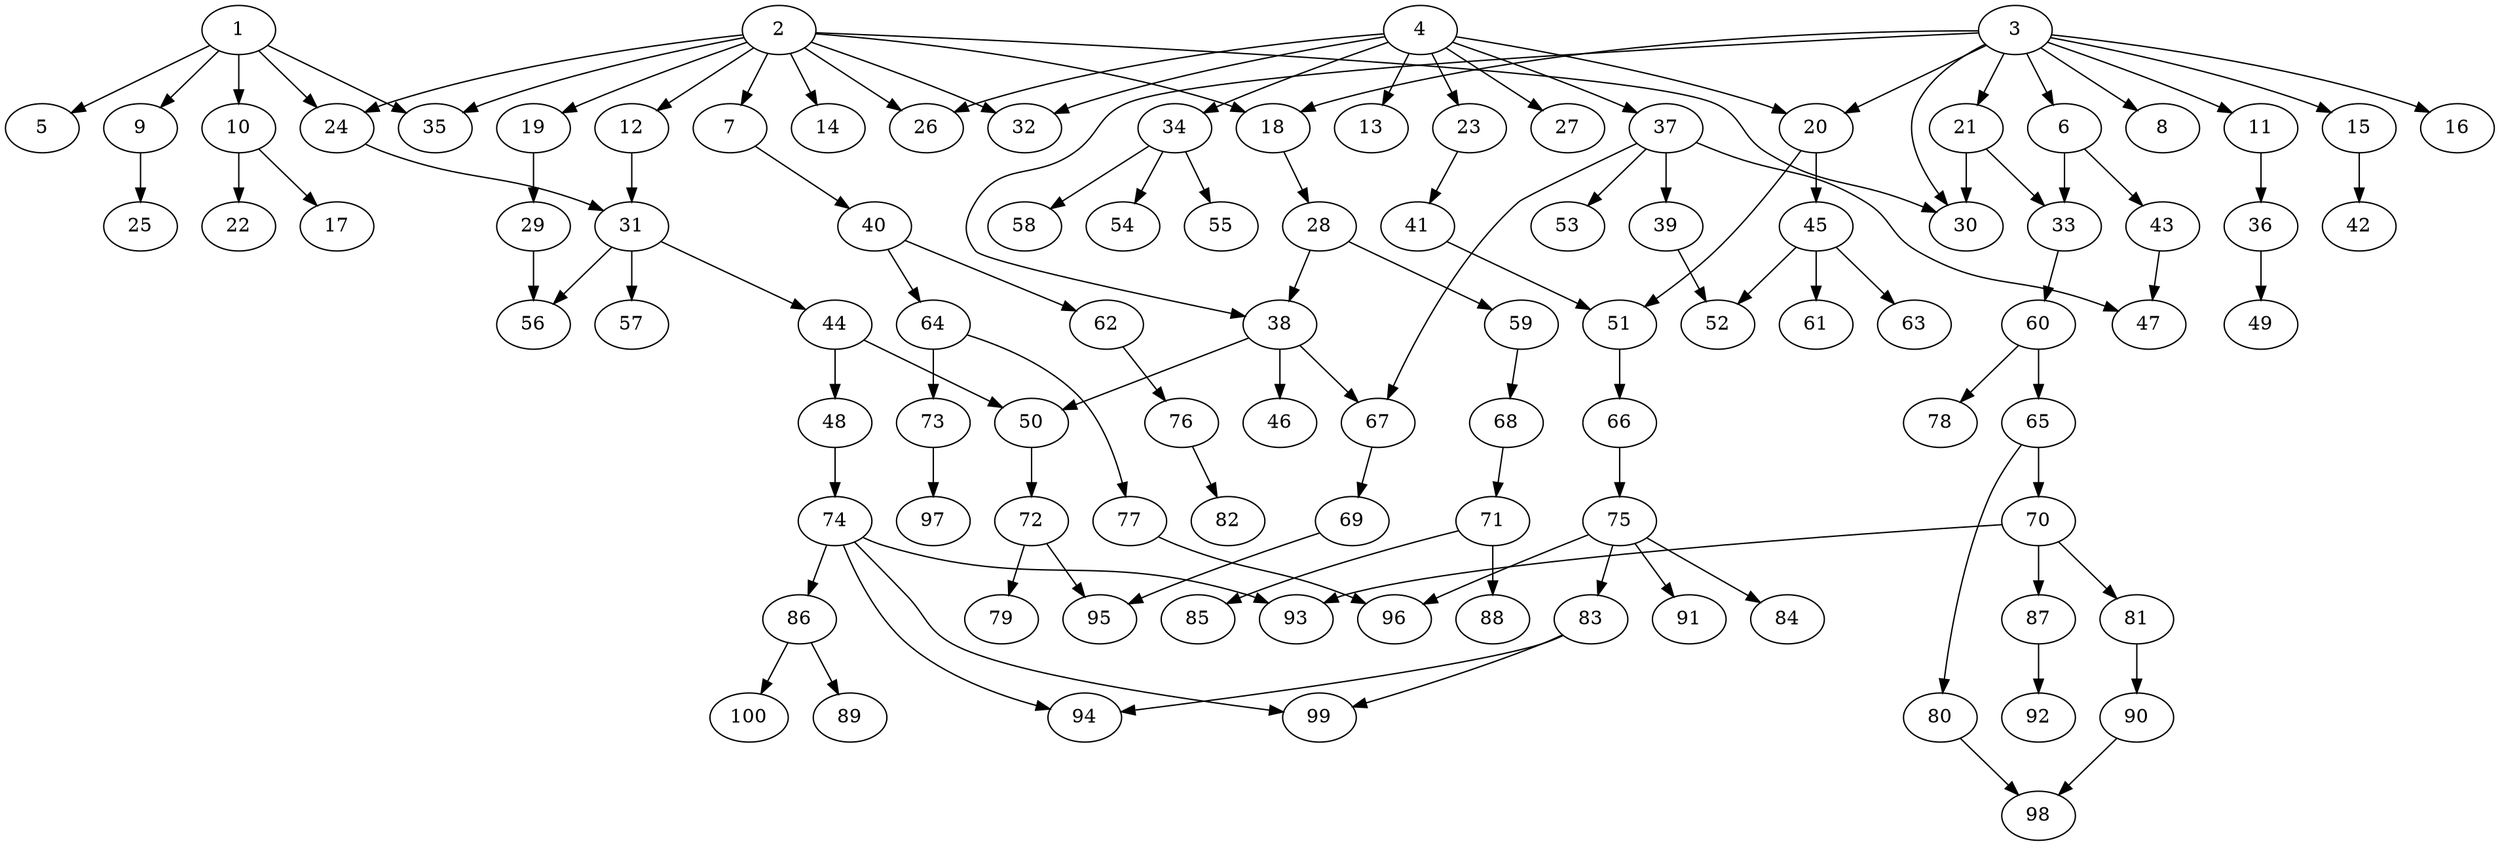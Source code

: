 // DAG automatically generated by daggen at Fri Aug  4 16:35:14 2017
// ./daggen --dot -n 100 --fat 0.5 --regular 0.2 --density 0.2 --jump 4 
digraph G {
  1 [size="33283", alpha="0.18"]
  1 -> 5 [size ="839"]
  1 -> 9 [size ="839"]
  1 -> 10 [size ="839"]
  1 -> 24 [size ="839"]
  1 -> 35 [size ="839"]
  2 [size="6496", alpha="0.16"]
  2 -> 7 [size ="411"]
  2 -> 12 [size ="411"]
  2 -> 14 [size ="411"]
  2 -> 18 [size ="411"]
  2 -> 19 [size ="411"]
  2 -> 24 [size ="411"]
  2 -> 26 [size ="411"]
  2 -> 30 [size ="411"]
  2 -> 32 [size ="411"]
  2 -> 35 [size ="411"]
  3 [size="368293", alpha="0.15"]
  3 -> 6 [size ="411"]
  3 -> 8 [size ="411"]
  3 -> 11 [size ="411"]
  3 -> 15 [size ="411"]
  3 -> 16 [size ="411"]
  3 -> 18 [size ="411"]
  3 -> 20 [size ="411"]
  3 -> 21 [size ="411"]
  3 -> 30 [size ="411"]
  3 -> 38 [size ="411"]
  4 [size="134218", alpha="0.15"]
  4 -> 13 [size ="210"]
  4 -> 20 [size ="210"]
  4 -> 23 [size ="210"]
  4 -> 26 [size ="210"]
  4 -> 27 [size ="210"]
  4 -> 32 [size ="210"]
  4 -> 34 [size ="210"]
  4 -> 37 [size ="210"]
  5 [size="231928", alpha="0.08"]
  6 [size="34533", alpha="0.20"]
  6 -> 33 [size ="839"]
  6 -> 43 [size ="839"]
  7 [size="55276", alpha="0.01"]
  7 -> 40 [size ="75"]
  8 [size="549756", alpha="0.08"]
  9 [size="549756", alpha="0.13"]
  9 -> 25 [size ="537"]
  10 [size="271784", alpha="0.12"]
  10 -> 17 [size ="537"]
  10 -> 22 [size ="537"]
  11 [size="1025699", alpha="0.18"]
  11 -> 36 [size ="679"]
  12 [size="3286", alpha="0.10"]
  12 -> 31 [size ="134"]
  13 [size="364", alpha="0.06"]
  14 [size="754820", alpha="0.03"]
  15 [size="1073742", alpha="0.10"]
  15 -> 42 [size ="839"]
  16 [size="782758", alpha="0.15"]
  17 [size="1073742", alpha="0.11"]
  18 [size="368293", alpha="0.01"]
  18 -> 28 [size ="411"]
  19 [size="68719", alpha="0.18"]
  19 -> 29 [size ="134"]
  20 [size="79338", alpha="0.08"]
  20 -> 45 [size ="210"]
  20 -> 51 [size ="210"]
  21 [size="694709", alpha="0.02"]
  21 -> 30 [size ="537"]
  21 -> 33 [size ="537"]
  22 [size="549756", alpha="0.08"]
  23 [size="5636", alpha="0.08"]
  23 -> 41 [size ="210"]
  24 [size="21501", alpha="0.13"]
  24 -> 31 [size ="839"]
  25 [size="8590", alpha="0.03"]
  26 [size="3009", alpha="0.04"]
  27 [size="25760", alpha="0.14"]
  28 [size="901002", alpha="0.11"]
  28 -> 38 [size ="839"]
  28 -> 59 [size ="839"]
  29 [size="18110", alpha="0.12"]
  29 -> 56 [size ="839"]
  30 [size="199510", alpha="0.08"]
  31 [size="231928", alpha="0.06"]
  31 -> 44 [size ="302"]
  31 -> 56 [size ="302"]
  31 -> 57 [size ="302"]
  32 [size="4763", alpha="0.09"]
  33 [size="1073742", alpha="0.20"]
  33 -> 60 [size ="839"]
  34 [size="1700", alpha="0.15"]
  34 -> 54 [size ="34"]
  34 -> 55 [size ="34"]
  34 -> 58 [size ="34"]
  35 [size="3079", alpha="0.08"]
  36 [size="75460", alpha="0.08"]
  36 -> 49 [size ="134"]
  37 [size="71635", alpha="0.02"]
  37 -> 39 [size ="210"]
  37 -> 47 [size ="210"]
  37 -> 53 [size ="210"]
  37 -> 67 [size ="210"]
  38 [size="11992", alpha="0.08"]
  38 -> 46 [size ="411"]
  38 -> 50 [size ="411"]
  38 -> 67 [size ="411"]
  39 [size="134218", alpha="0.03"]
  39 -> 52 [size ="210"]
  40 [size="7823", alpha="0.05"]
  40 -> 62 [size ="134"]
  40 -> 64 [size ="134"]
  41 [size="8590", alpha="0.10"]
  41 -> 51 [size ="34"]
  42 [size="86148", alpha="0.13"]
  43 [size="28991", alpha="0.17"]
  43 -> 47 [size ="75"]
  44 [size="12333", alpha="0.07"]
  44 -> 48 [size ="210"]
  44 -> 50 [size ="210"]
  45 [size="231928", alpha="0.18"]
  45 -> 52 [size ="302"]
  45 -> 61 [size ="302"]
  45 -> 63 [size ="302"]
  46 [size="1099", alpha="0.07"]
  47 [size="25025", alpha="0.14"]
  48 [size="134218", alpha="0.13"]
  48 -> 74 [size ="210"]
  49 [size="12979", alpha="0.04"]
  50 [size="38023", alpha="0.10"]
  50 -> 72 [size ="679"]
  51 [size="824975", alpha="0.08"]
  51 -> 66 [size ="839"]
  52 [size="217428", alpha="0.16"]
  53 [size="1658", alpha="0.19"]
  54 [size="23776", alpha="0.08"]
  55 [size="1922", alpha="0.14"]
  56 [size="1073742", alpha="0.13"]
  57 [size="68719", alpha="0.18"]
  58 [size="231928", alpha="0.06"]
  59 [size="328120", alpha="0.14"]
  59 -> 68 [size ="411"]
  60 [size="231928", alpha="0.06"]
  60 -> 65 [size ="302"]
  60 -> 78 [size ="302"]
  61 [size="782758", alpha="0.01"]
  62 [size="368293", alpha="0.09"]
  62 -> 76 [size ="411"]
  63 [size="464661", alpha="0.16"]
  64 [size="1738", alpha="0.01"]
  64 -> 73 [size ="210"]
  64 -> 77 [size ="210"]
  65 [size="231928", alpha="0.01"]
  65 -> 70 [size ="302"]
  65 -> 80 [size ="302"]
  66 [size="549756", alpha="0.18"]
  66 -> 75 [size ="537"]
  67 [size="134218", alpha="0.09"]
  67 -> 69 [size ="210"]
  68 [size="782758", alpha="0.13"]
  68 -> 71 [size ="679"]
  69 [size="368293", alpha="0.05"]
  69 -> 95 [size ="411"]
  70 [size="231928", alpha="0.00"]
  70 -> 81 [size ="302"]
  70 -> 87 [size ="302"]
  70 -> 93 [size ="302"]
  71 [size="344647", alpha="0.18"]
  71 -> 85 [size ="839"]
  71 -> 88 [size ="839"]
  72 [size="4050", alpha="0.06"]
  72 -> 79 [size ="302"]
  72 -> 95 [size ="302"]
  73 [size="782758", alpha="0.12"]
  73 -> 97 [size ="679"]
  74 [size="12308", alpha="0.00"]
  74 -> 86 [size ="839"]
  74 -> 93 [size ="839"]
  74 -> 94 [size ="839"]
  74 -> 99 [size ="839"]
  75 [size="549756", alpha="0.16"]
  75 -> 83 [size ="537"]
  75 -> 84 [size ="537"]
  75 -> 91 [size ="537"]
  75 -> 96 [size ="537"]
  76 [size="368293", alpha="0.17"]
  76 -> 82 [size ="411"]
  77 [size="35069", alpha="0.19"]
  77 -> 96 [size ="34"]
  78 [size="27897", alpha="0.17"]
  79 [size="928275", alpha="0.11"]
  80 [size="414379", alpha="0.16"]
  80 -> 98 [size ="679"]
  81 [size="134218", alpha="0.05"]
  81 -> 90 [size ="210"]
  82 [size="46970", alpha="0.08"]
  83 [size="269976", alpha="0.11"]
  83 -> 94 [size ="210"]
  83 -> 99 [size ="210"]
  84 [size="2266", alpha="0.09"]
  85 [size="7135", alpha="0.13"]
  86 [size="397905", alpha="0.16"]
  86 -> 89 [size ="302"]
  86 -> 100 [size ="302"]
  87 [size="1245", alpha="0.00"]
  87 -> 92 [size ="75"]
  88 [size="1073742", alpha="0.10"]
  89 [size="38478", alpha="0.09"]
  90 [size="4309", alpha="0.16"]
  90 -> 98 [size ="75"]
  91 [size="8590", alpha="0.09"]
  92 [size="14498", alpha="0.04"]
  93 [size="8074", alpha="0.13"]
  94 [size="8590", alpha="0.16"]
  95 [size="782786", alpha="0.10"]
  96 [size="445951", alpha="0.08"]
  97 [size="18762", alpha="0.09"]
  98 [size="28991", alpha="0.18"]
  99 [size="8590", alpha="0.17"]
  100 [size="549756", alpha="0.01"]
}
